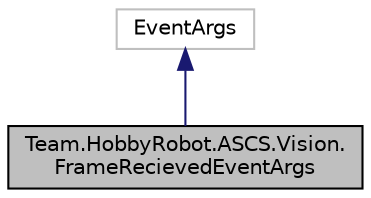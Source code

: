 digraph "Team.HobbyRobot.ASCS.Vision.FrameRecievedEventArgs"
{
 // LATEX_PDF_SIZE
  edge [fontname="Helvetica",fontsize="10",labelfontname="Helvetica",labelfontsize="10"];
  node [fontname="Helvetica",fontsize="10",shape=record];
  Node1 [label="Team.HobbyRobot.ASCS.Vision.\lFrameRecievedEventArgs",height=0.2,width=0.4,color="black", fillcolor="grey75", style="filled", fontcolor="black",tooltip="Provides data for ASCS.Vision.IFrameProvider.FrameRecieved event"];
  Node2 -> Node1 [dir="back",color="midnightblue",fontsize="10",style="solid",fontname="Helvetica"];
  Node2 [label="EventArgs",height=0.2,width=0.4,color="grey75", fillcolor="white", style="filled",tooltip=" "];
}
